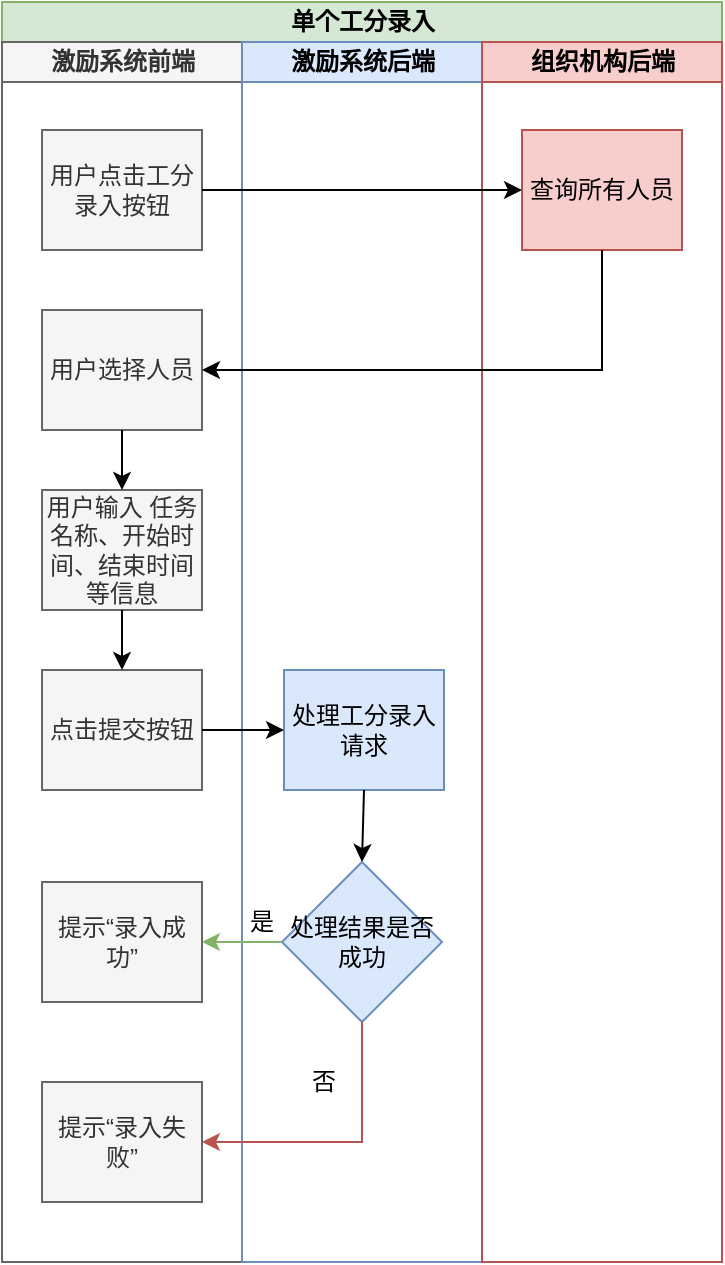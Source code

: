 <mxfile version="14.4.2" type="github">
  <diagram id="prtHgNgQTEPvFCAcTncT" name="Page-1">
    <mxGraphModel dx="1422" dy="1875" grid="1" gridSize="10" guides="1" tooltips="1" connect="1" arrows="1" fold="1" page="1" pageScale="1" pageWidth="827" pageHeight="1169" math="0" shadow="0">
      <root>
        <mxCell id="0" />
        <mxCell id="1" parent="0" />
        <mxCell id="nZk0RS3VTi37WjkvXvWl-15" value="单个工分录入" style="swimlane;html=1;childLayout=stackLayout;resizeParent=1;resizeParentMax=0;startSize=20;fillColor=#d5e8d4;strokeColor=#82b366;" vertex="1" parent="1">
          <mxGeometry x="220" y="-560" width="360" height="630" as="geometry" />
        </mxCell>
        <mxCell id="nZk0RS3VTi37WjkvXvWl-16" value="激励系统前端" style="swimlane;html=1;startSize=20;fillColor=#f5f5f5;strokeColor=#666666;fontColor=#333333;" vertex="1" parent="nZk0RS3VTi37WjkvXvWl-15">
          <mxGeometry y="20" width="120" height="610" as="geometry" />
        </mxCell>
        <mxCell id="nZk0RS3VTi37WjkvXvWl-20" value="用户点击工分录入按钮" style="rounded=0;whiteSpace=wrap;html=1;fontFamily=Helvetica;fontSize=12;fontColor=#333333;align=center;fillColor=#f5f5f5;strokeColor=#666666;" vertex="1" parent="nZk0RS3VTi37WjkvXvWl-16">
          <mxGeometry x="20" y="44" width="80" height="60" as="geometry" />
        </mxCell>
        <mxCell id="nZk0RS3VTi37WjkvXvWl-26" value="用户选择人员" style="rounded=0;whiteSpace=wrap;html=1;fontFamily=Helvetica;fontSize=12;fontColor=#333333;align=center;fillColor=#f5f5f5;strokeColor=#666666;" vertex="1" parent="nZk0RS3VTi37WjkvXvWl-16">
          <mxGeometry x="20" y="134" width="80" height="60" as="geometry" />
        </mxCell>
        <mxCell id="nZk0RS3VTi37WjkvXvWl-27" value="用户输入 任务名称、开始时间、结束时间等信息" style="rounded=0;whiteSpace=wrap;html=1;fontFamily=Helvetica;fontSize=12;fontColor=#333333;align=center;fillColor=#f5f5f5;strokeColor=#666666;" vertex="1" parent="nZk0RS3VTi37WjkvXvWl-16">
          <mxGeometry x="20" y="224" width="80" height="60" as="geometry" />
        </mxCell>
        <mxCell id="nZk0RS3VTi37WjkvXvWl-28" value="" style="endArrow=classic;html=1;entryX=0.5;entryY=0;entryDx=0;entryDy=0;exitX=0.5;exitY=1;exitDx=0;exitDy=0;" edge="1" parent="nZk0RS3VTi37WjkvXvWl-16" source="nZk0RS3VTi37WjkvXvWl-26" target="nZk0RS3VTi37WjkvXvWl-27">
          <mxGeometry width="50" height="50" relative="1" as="geometry">
            <mxPoint x="326" y="184" as="sourcePoint" />
            <mxPoint x="366" y="134" as="targetPoint" />
          </mxGeometry>
        </mxCell>
        <mxCell id="nZk0RS3VTi37WjkvXvWl-30" value="点击提交按钮" style="rounded=0;whiteSpace=wrap;html=1;fontFamily=Helvetica;fontSize=12;fontColor=#333333;align=center;fillColor=#f5f5f5;strokeColor=#666666;" vertex="1" parent="nZk0RS3VTi37WjkvXvWl-16">
          <mxGeometry x="20" y="314" width="80" height="60" as="geometry" />
        </mxCell>
        <mxCell id="nZk0RS3VTi37WjkvXvWl-31" value="" style="endArrow=classic;html=1;entryX=0.5;entryY=0;entryDx=0;entryDy=0;exitX=0.5;exitY=1;exitDx=0;exitDy=0;" edge="1" parent="nZk0RS3VTi37WjkvXvWl-16" source="nZk0RS3VTi37WjkvXvWl-27" target="nZk0RS3VTi37WjkvXvWl-30">
          <mxGeometry width="50" height="50" relative="1" as="geometry">
            <mxPoint x="60" y="290" as="sourcePoint" />
            <mxPoint x="84" y="210" as="targetPoint" />
          </mxGeometry>
        </mxCell>
        <mxCell id="nZk0RS3VTi37WjkvXvWl-43" value="提示“录入成功”" style="rounded=0;whiteSpace=wrap;html=1;fontFamily=Helvetica;fontSize=12;fontColor=#333333;align=center;fillColor=#f5f5f5;strokeColor=#666666;" vertex="1" parent="nZk0RS3VTi37WjkvXvWl-16">
          <mxGeometry x="20" y="420" width="80" height="60" as="geometry" />
        </mxCell>
        <mxCell id="nZk0RS3VTi37WjkvXvWl-44" value="提示“录入失败”" style="rounded=0;whiteSpace=wrap;html=1;fontFamily=Helvetica;fontSize=12;fontColor=#333333;align=center;fillColor=#f5f5f5;strokeColor=#666666;" vertex="1" parent="nZk0RS3VTi37WjkvXvWl-16">
          <mxGeometry x="20" y="520" width="80" height="60" as="geometry" />
        </mxCell>
        <mxCell id="nZk0RS3VTi37WjkvXvWl-17" value="激励系统后端" style="swimlane;html=1;startSize=20;fillColor=#dae8fc;strokeColor=#6c8ebf;" vertex="1" parent="nZk0RS3VTi37WjkvXvWl-15">
          <mxGeometry x="120" y="20" width="120" height="610" as="geometry" />
        </mxCell>
        <mxCell id="nZk0RS3VTi37WjkvXvWl-39" value="处理工分录入请求" style="rounded=0;whiteSpace=wrap;html=1;fontFamily=Helvetica;fontSize=12;align=center;fillColor=#dae8fc;strokeColor=#6c8ebf;" vertex="1" parent="nZk0RS3VTi37WjkvXvWl-17">
          <mxGeometry x="21" y="314" width="80" height="60" as="geometry" />
        </mxCell>
        <mxCell id="nZk0RS3VTi37WjkvXvWl-40" value="处理结果是否成功" style="rhombus;whiteSpace=wrap;html=1;fillColor=#dae8fc;strokeColor=#6c8ebf;" vertex="1" parent="nZk0RS3VTi37WjkvXvWl-17">
          <mxGeometry x="20" y="410" width="80" height="80" as="geometry" />
        </mxCell>
        <mxCell id="nZk0RS3VTi37WjkvXvWl-41" value="" style="endArrow=classic;html=1;exitX=0.5;exitY=1;exitDx=0;exitDy=0;entryX=0.5;entryY=0;entryDx=0;entryDy=0;" edge="1" parent="nZk0RS3VTi37WjkvXvWl-17" source="nZk0RS3VTi37WjkvXvWl-39" target="nZk0RS3VTi37WjkvXvWl-40">
          <mxGeometry width="50" height="50" relative="1" as="geometry">
            <mxPoint x="220" y="310" as="sourcePoint" />
            <mxPoint x="50" y="400" as="targetPoint" />
          </mxGeometry>
        </mxCell>
        <mxCell id="nZk0RS3VTi37WjkvXvWl-47" value="否" style="text;html=1;strokeColor=none;fillColor=none;align=center;verticalAlign=middle;whiteSpace=wrap;rounded=0;" vertex="1" parent="nZk0RS3VTi37WjkvXvWl-17">
          <mxGeometry x="21" y="510" width="40" height="20" as="geometry" />
        </mxCell>
        <mxCell id="nZk0RS3VTi37WjkvXvWl-48" value="是" style="text;html=1;strokeColor=none;fillColor=none;align=center;verticalAlign=middle;whiteSpace=wrap;rounded=0;" vertex="1" parent="nZk0RS3VTi37WjkvXvWl-17">
          <mxGeometry x="-10" y="430" width="40" height="20" as="geometry" />
        </mxCell>
        <mxCell id="nZk0RS3VTi37WjkvXvWl-18" value="组织机构后端" style="swimlane;html=1;startSize=20;fillColor=#f8cecc;strokeColor=#b85450;" vertex="1" parent="nZk0RS3VTi37WjkvXvWl-15">
          <mxGeometry x="240" y="20" width="120" height="610" as="geometry" />
        </mxCell>
        <mxCell id="nZk0RS3VTi37WjkvXvWl-21" value="查询所有人员" style="rounded=0;whiteSpace=wrap;html=1;fontFamily=Helvetica;fontSize=12;align=center;fillColor=#f8cecc;strokeColor=#b85450;" vertex="1" parent="nZk0RS3VTi37WjkvXvWl-18">
          <mxGeometry x="20" y="44" width="80" height="60" as="geometry" />
        </mxCell>
        <mxCell id="nZk0RS3VTi37WjkvXvWl-22" value="" style="endArrow=classic;html=1;entryX=0;entryY=0.5;entryDx=0;entryDy=0;" edge="1" parent="nZk0RS3VTi37WjkvXvWl-15" source="nZk0RS3VTi37WjkvXvWl-20" target="nZk0RS3VTi37WjkvXvWl-21">
          <mxGeometry width="50" height="50" relative="1" as="geometry">
            <mxPoint x="326" y="24" as="sourcePoint" />
            <mxPoint x="376" y="-26" as="targetPoint" />
          </mxGeometry>
        </mxCell>
        <mxCell id="nZk0RS3VTi37WjkvXvWl-23" value="" style="endArrow=classic;html=1;exitX=0.5;exitY=1;exitDx=0;exitDy=0;entryX=1;entryY=0.5;entryDx=0;entryDy=0;rounded=0;" edge="1" parent="nZk0RS3VTi37WjkvXvWl-15" source="nZk0RS3VTi37WjkvXvWl-21" target="nZk0RS3VTi37WjkvXvWl-26">
          <mxGeometry width="50" height="50" relative="1" as="geometry">
            <mxPoint x="326" y="224" as="sourcePoint" />
            <mxPoint x="106" y="184" as="targetPoint" />
            <Array as="points">
              <mxPoint x="300" y="184" />
            </Array>
          </mxGeometry>
        </mxCell>
        <mxCell id="nZk0RS3VTi37WjkvXvWl-45" value="" style="endArrow=classic;html=1;entryX=1;entryY=0.5;entryDx=0;entryDy=0;exitX=0;exitY=0.5;exitDx=0;exitDy=0;fillColor=#d5e8d4;strokeColor=#82b366;" edge="1" parent="nZk0RS3VTi37WjkvXvWl-15" source="nZk0RS3VTi37WjkvXvWl-40" target="nZk0RS3VTi37WjkvXvWl-43">
          <mxGeometry width="50" height="50" relative="1" as="geometry">
            <mxPoint x="340" y="540" as="sourcePoint" />
            <mxPoint x="390" y="490" as="targetPoint" />
          </mxGeometry>
        </mxCell>
        <mxCell id="nZk0RS3VTi37WjkvXvWl-46" value="" style="endArrow=classic;html=1;entryX=1;entryY=0.5;entryDx=0;entryDy=0;exitX=0.5;exitY=1;exitDx=0;exitDy=0;rounded=0;fillColor=#f8cecc;strokeColor=#b85450;" edge="1" parent="nZk0RS3VTi37WjkvXvWl-15" source="nZk0RS3VTi37WjkvXvWl-40" target="nZk0RS3VTi37WjkvXvWl-44">
          <mxGeometry width="50" height="50" relative="1" as="geometry">
            <mxPoint x="340" y="540" as="sourcePoint" />
            <mxPoint x="390" y="490" as="targetPoint" />
            <Array as="points">
              <mxPoint x="180" y="570" />
            </Array>
          </mxGeometry>
        </mxCell>
        <mxCell id="nZk0RS3VTi37WjkvXvWl-49" value="" style="endArrow=classic;html=1;entryX=0;entryY=0.5;entryDx=0;entryDy=0;exitX=1;exitY=0.5;exitDx=0;exitDy=0;" edge="1" parent="nZk0RS3VTi37WjkvXvWl-15" source="nZk0RS3VTi37WjkvXvWl-30" target="nZk0RS3VTi37WjkvXvWl-39">
          <mxGeometry width="50" height="50" relative="1" as="geometry">
            <mxPoint x="340" y="240" as="sourcePoint" />
            <mxPoint x="390" y="190" as="targetPoint" />
          </mxGeometry>
        </mxCell>
      </root>
    </mxGraphModel>
  </diagram>
</mxfile>
